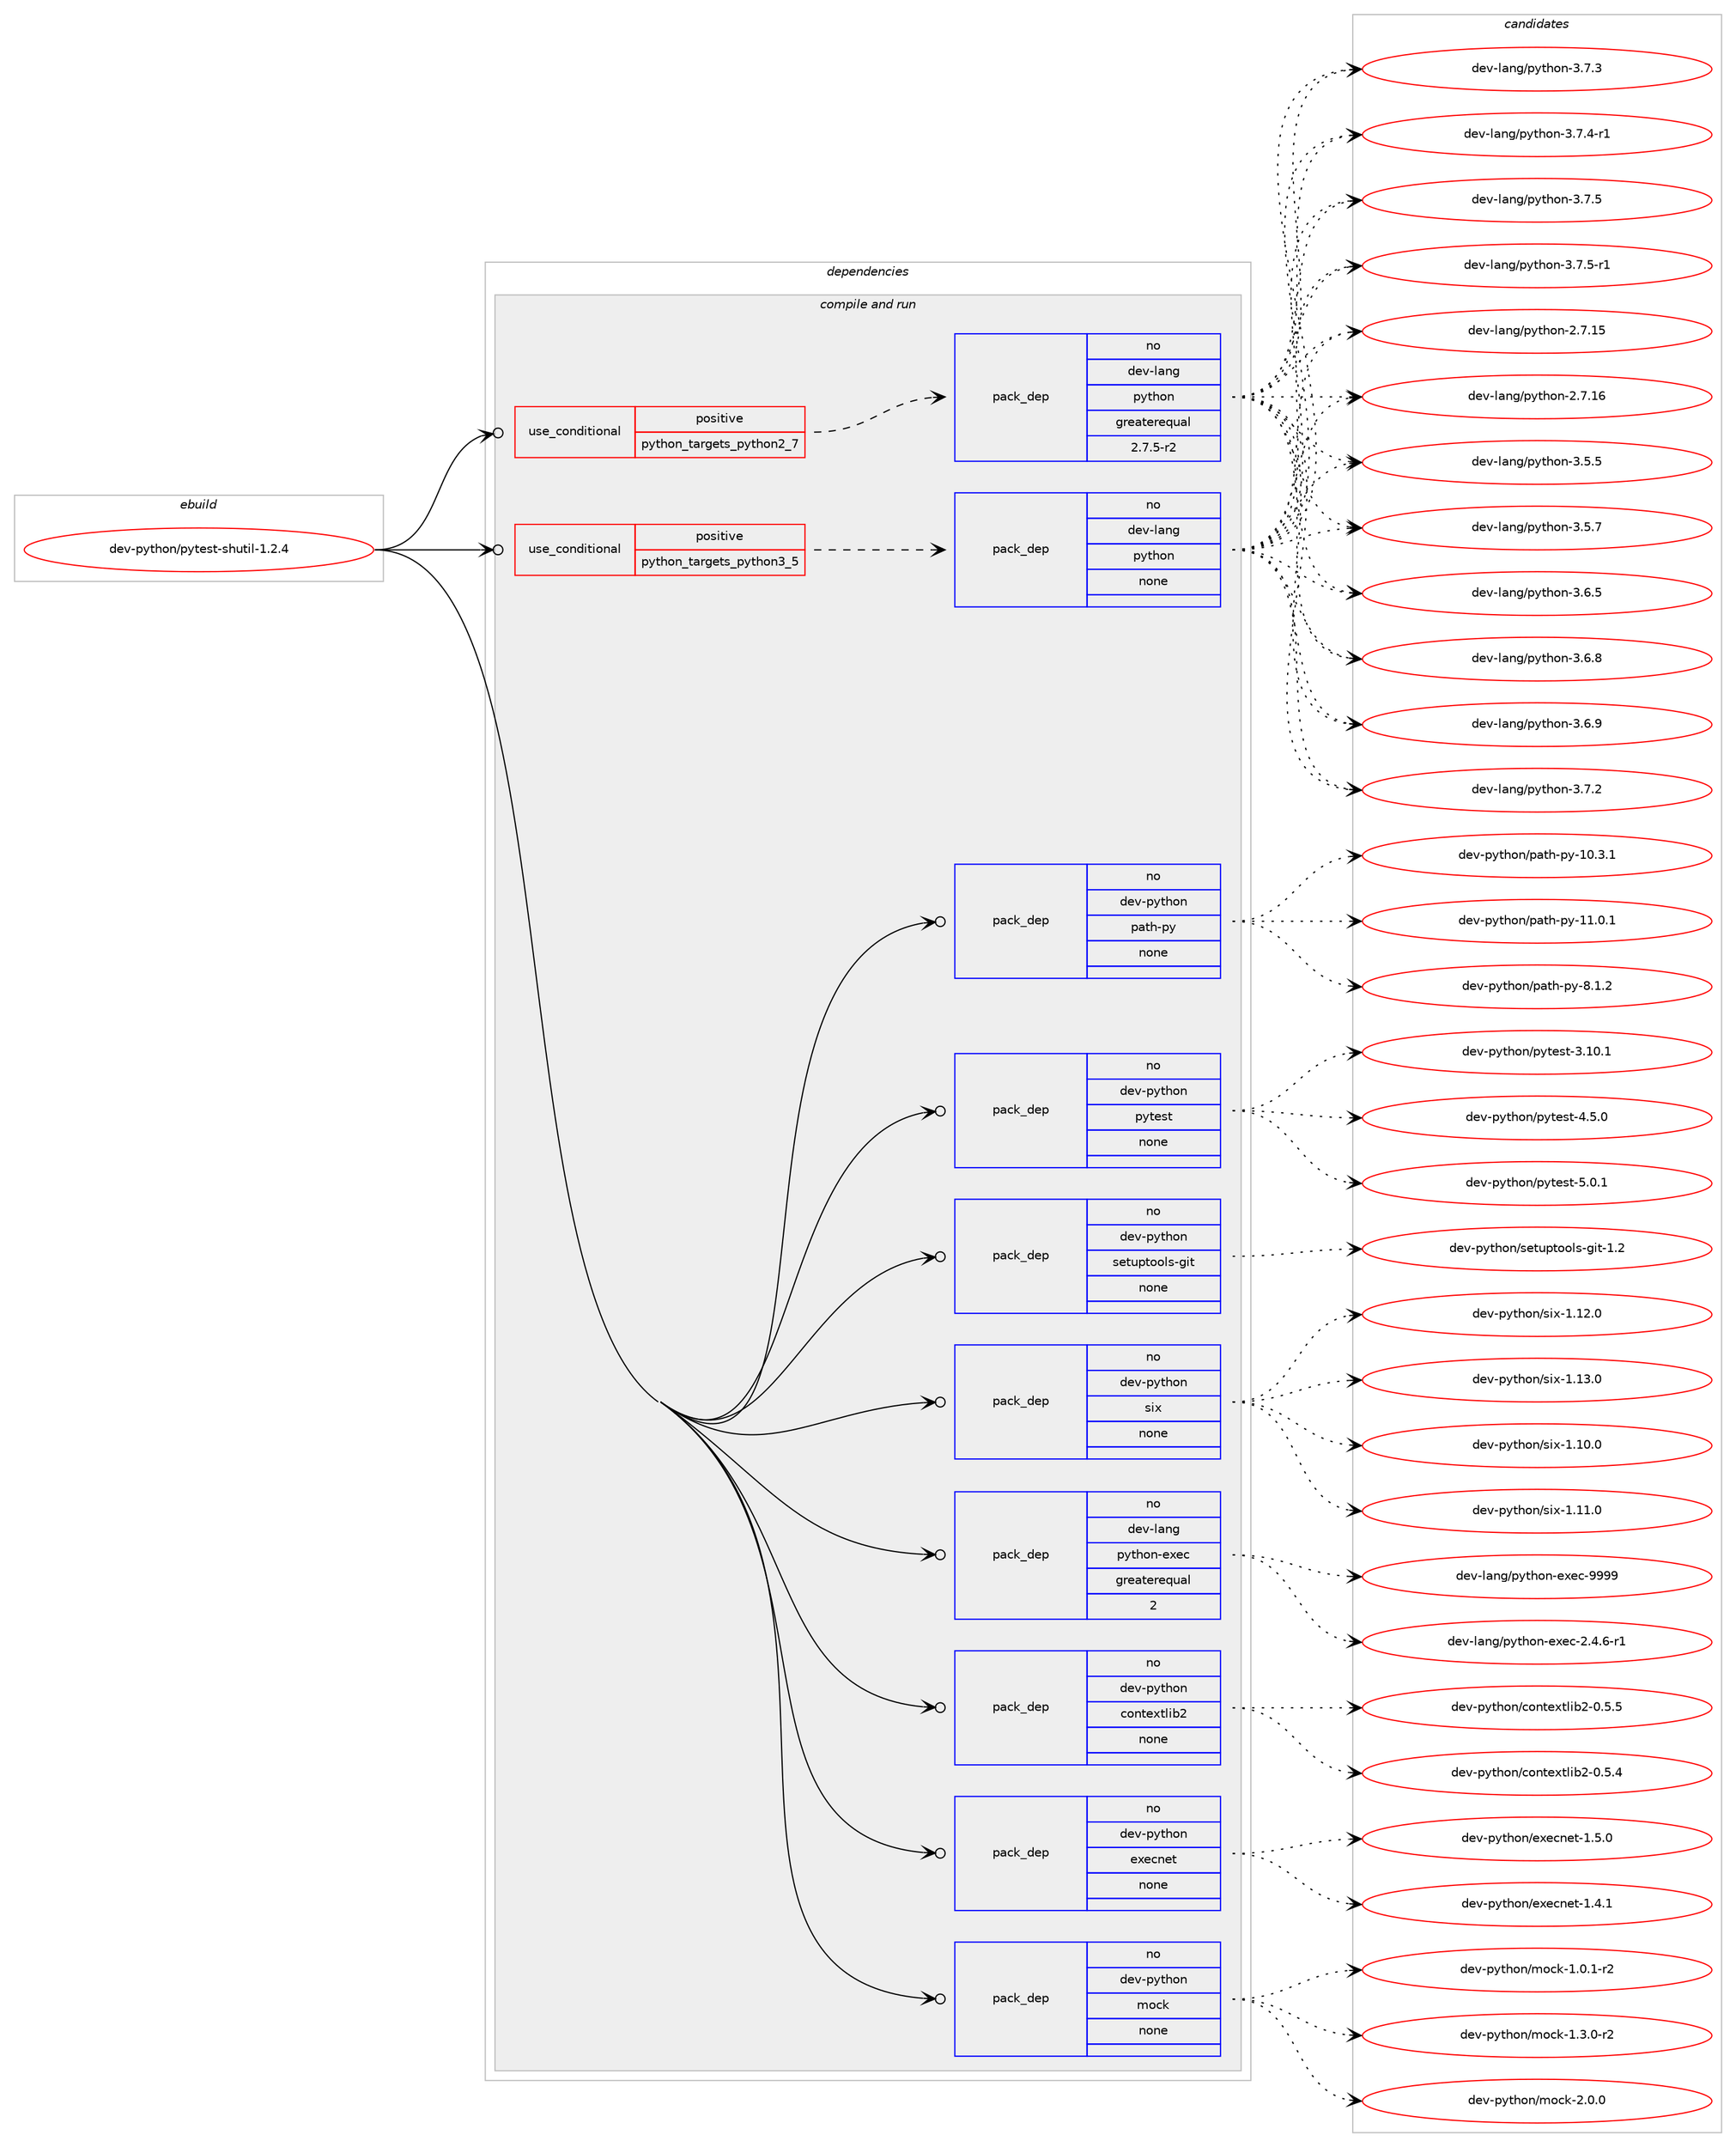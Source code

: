 digraph prolog {

# *************
# Graph options
# *************

newrank=true;
concentrate=true;
compound=true;
graph [rankdir=LR,fontname=Helvetica,fontsize=10,ranksep=1.5];#, ranksep=2.5, nodesep=0.2];
edge  [arrowhead=vee];
node  [fontname=Helvetica,fontsize=10];

# **********
# The ebuild
# **********

subgraph cluster_leftcol {
color=gray;
rank=same;
label=<<i>ebuild</i>>;
id [label="dev-python/pytest-shutil-1.2.4", color=red, width=4, href="../dev-python/pytest-shutil-1.2.4.svg"];
}

# ****************
# The dependencies
# ****************

subgraph cluster_midcol {
color=gray;
label=<<i>dependencies</i>>;
subgraph cluster_compile {
fillcolor="#eeeeee";
style=filled;
label=<<i>compile</i>>;
}
subgraph cluster_compileandrun {
fillcolor="#eeeeee";
style=filled;
label=<<i>compile and run</i>>;
subgraph cond147206 {
dependency629903 [label=<<TABLE BORDER="0" CELLBORDER="1" CELLSPACING="0" CELLPADDING="4"><TR><TD ROWSPAN="3" CELLPADDING="10">use_conditional</TD></TR><TR><TD>positive</TD></TR><TR><TD>python_targets_python2_7</TD></TR></TABLE>>, shape=none, color=red];
subgraph pack470831 {
dependency629904 [label=<<TABLE BORDER="0" CELLBORDER="1" CELLSPACING="0" CELLPADDING="4" WIDTH="220"><TR><TD ROWSPAN="6" CELLPADDING="30">pack_dep</TD></TR><TR><TD WIDTH="110">no</TD></TR><TR><TD>dev-lang</TD></TR><TR><TD>python</TD></TR><TR><TD>greaterequal</TD></TR><TR><TD>2.7.5-r2</TD></TR></TABLE>>, shape=none, color=blue];
}
dependency629903:e -> dependency629904:w [weight=20,style="dashed",arrowhead="vee"];
}
id:e -> dependency629903:w [weight=20,style="solid",arrowhead="odotvee"];
subgraph cond147207 {
dependency629905 [label=<<TABLE BORDER="0" CELLBORDER="1" CELLSPACING="0" CELLPADDING="4"><TR><TD ROWSPAN="3" CELLPADDING="10">use_conditional</TD></TR><TR><TD>positive</TD></TR><TR><TD>python_targets_python3_5</TD></TR></TABLE>>, shape=none, color=red];
subgraph pack470832 {
dependency629906 [label=<<TABLE BORDER="0" CELLBORDER="1" CELLSPACING="0" CELLPADDING="4" WIDTH="220"><TR><TD ROWSPAN="6" CELLPADDING="30">pack_dep</TD></TR><TR><TD WIDTH="110">no</TD></TR><TR><TD>dev-lang</TD></TR><TR><TD>python</TD></TR><TR><TD>none</TD></TR><TR><TD></TD></TR></TABLE>>, shape=none, color=blue];
}
dependency629905:e -> dependency629906:w [weight=20,style="dashed",arrowhead="vee"];
}
id:e -> dependency629905:w [weight=20,style="solid",arrowhead="odotvee"];
subgraph pack470833 {
dependency629907 [label=<<TABLE BORDER="0" CELLBORDER="1" CELLSPACING="0" CELLPADDING="4" WIDTH="220"><TR><TD ROWSPAN="6" CELLPADDING="30">pack_dep</TD></TR><TR><TD WIDTH="110">no</TD></TR><TR><TD>dev-lang</TD></TR><TR><TD>python-exec</TD></TR><TR><TD>greaterequal</TD></TR><TR><TD>2</TD></TR></TABLE>>, shape=none, color=blue];
}
id:e -> dependency629907:w [weight=20,style="solid",arrowhead="odotvee"];
subgraph pack470834 {
dependency629908 [label=<<TABLE BORDER="0" CELLBORDER="1" CELLSPACING="0" CELLPADDING="4" WIDTH="220"><TR><TD ROWSPAN="6" CELLPADDING="30">pack_dep</TD></TR><TR><TD WIDTH="110">no</TD></TR><TR><TD>dev-python</TD></TR><TR><TD>contextlib2</TD></TR><TR><TD>none</TD></TR><TR><TD></TD></TR></TABLE>>, shape=none, color=blue];
}
id:e -> dependency629908:w [weight=20,style="solid",arrowhead="odotvee"];
subgraph pack470835 {
dependency629909 [label=<<TABLE BORDER="0" CELLBORDER="1" CELLSPACING="0" CELLPADDING="4" WIDTH="220"><TR><TD ROWSPAN="6" CELLPADDING="30">pack_dep</TD></TR><TR><TD WIDTH="110">no</TD></TR><TR><TD>dev-python</TD></TR><TR><TD>execnet</TD></TR><TR><TD>none</TD></TR><TR><TD></TD></TR></TABLE>>, shape=none, color=blue];
}
id:e -> dependency629909:w [weight=20,style="solid",arrowhead="odotvee"];
subgraph pack470836 {
dependency629910 [label=<<TABLE BORDER="0" CELLBORDER="1" CELLSPACING="0" CELLPADDING="4" WIDTH="220"><TR><TD ROWSPAN="6" CELLPADDING="30">pack_dep</TD></TR><TR><TD WIDTH="110">no</TD></TR><TR><TD>dev-python</TD></TR><TR><TD>mock</TD></TR><TR><TD>none</TD></TR><TR><TD></TD></TR></TABLE>>, shape=none, color=blue];
}
id:e -> dependency629910:w [weight=20,style="solid",arrowhead="odotvee"];
subgraph pack470837 {
dependency629911 [label=<<TABLE BORDER="0" CELLBORDER="1" CELLSPACING="0" CELLPADDING="4" WIDTH="220"><TR><TD ROWSPAN="6" CELLPADDING="30">pack_dep</TD></TR><TR><TD WIDTH="110">no</TD></TR><TR><TD>dev-python</TD></TR><TR><TD>path-py</TD></TR><TR><TD>none</TD></TR><TR><TD></TD></TR></TABLE>>, shape=none, color=blue];
}
id:e -> dependency629911:w [weight=20,style="solid",arrowhead="odotvee"];
subgraph pack470838 {
dependency629912 [label=<<TABLE BORDER="0" CELLBORDER="1" CELLSPACING="0" CELLPADDING="4" WIDTH="220"><TR><TD ROWSPAN="6" CELLPADDING="30">pack_dep</TD></TR><TR><TD WIDTH="110">no</TD></TR><TR><TD>dev-python</TD></TR><TR><TD>pytest</TD></TR><TR><TD>none</TD></TR><TR><TD></TD></TR></TABLE>>, shape=none, color=blue];
}
id:e -> dependency629912:w [weight=20,style="solid",arrowhead="odotvee"];
subgraph pack470839 {
dependency629913 [label=<<TABLE BORDER="0" CELLBORDER="1" CELLSPACING="0" CELLPADDING="4" WIDTH="220"><TR><TD ROWSPAN="6" CELLPADDING="30">pack_dep</TD></TR><TR><TD WIDTH="110">no</TD></TR><TR><TD>dev-python</TD></TR><TR><TD>setuptools-git</TD></TR><TR><TD>none</TD></TR><TR><TD></TD></TR></TABLE>>, shape=none, color=blue];
}
id:e -> dependency629913:w [weight=20,style="solid",arrowhead="odotvee"];
subgraph pack470840 {
dependency629914 [label=<<TABLE BORDER="0" CELLBORDER="1" CELLSPACING="0" CELLPADDING="4" WIDTH="220"><TR><TD ROWSPAN="6" CELLPADDING="30">pack_dep</TD></TR><TR><TD WIDTH="110">no</TD></TR><TR><TD>dev-python</TD></TR><TR><TD>six</TD></TR><TR><TD>none</TD></TR><TR><TD></TD></TR></TABLE>>, shape=none, color=blue];
}
id:e -> dependency629914:w [weight=20,style="solid",arrowhead="odotvee"];
}
subgraph cluster_run {
fillcolor="#eeeeee";
style=filled;
label=<<i>run</i>>;
}
}

# **************
# The candidates
# **************

subgraph cluster_choices {
rank=same;
color=gray;
label=<<i>candidates</i>>;

subgraph choice470831 {
color=black;
nodesep=1;
choice10010111845108971101034711212111610411111045504655464953 [label="dev-lang/python-2.7.15", color=red, width=4,href="../dev-lang/python-2.7.15.svg"];
choice10010111845108971101034711212111610411111045504655464954 [label="dev-lang/python-2.7.16", color=red, width=4,href="../dev-lang/python-2.7.16.svg"];
choice100101118451089711010347112121116104111110455146534653 [label="dev-lang/python-3.5.5", color=red, width=4,href="../dev-lang/python-3.5.5.svg"];
choice100101118451089711010347112121116104111110455146534655 [label="dev-lang/python-3.5.7", color=red, width=4,href="../dev-lang/python-3.5.7.svg"];
choice100101118451089711010347112121116104111110455146544653 [label="dev-lang/python-3.6.5", color=red, width=4,href="../dev-lang/python-3.6.5.svg"];
choice100101118451089711010347112121116104111110455146544656 [label="dev-lang/python-3.6.8", color=red, width=4,href="../dev-lang/python-3.6.8.svg"];
choice100101118451089711010347112121116104111110455146544657 [label="dev-lang/python-3.6.9", color=red, width=4,href="../dev-lang/python-3.6.9.svg"];
choice100101118451089711010347112121116104111110455146554650 [label="dev-lang/python-3.7.2", color=red, width=4,href="../dev-lang/python-3.7.2.svg"];
choice100101118451089711010347112121116104111110455146554651 [label="dev-lang/python-3.7.3", color=red, width=4,href="../dev-lang/python-3.7.3.svg"];
choice1001011184510897110103471121211161041111104551465546524511449 [label="dev-lang/python-3.7.4-r1", color=red, width=4,href="../dev-lang/python-3.7.4-r1.svg"];
choice100101118451089711010347112121116104111110455146554653 [label="dev-lang/python-3.7.5", color=red, width=4,href="../dev-lang/python-3.7.5.svg"];
choice1001011184510897110103471121211161041111104551465546534511449 [label="dev-lang/python-3.7.5-r1", color=red, width=4,href="../dev-lang/python-3.7.5-r1.svg"];
dependency629904:e -> choice10010111845108971101034711212111610411111045504655464953:w [style=dotted,weight="100"];
dependency629904:e -> choice10010111845108971101034711212111610411111045504655464954:w [style=dotted,weight="100"];
dependency629904:e -> choice100101118451089711010347112121116104111110455146534653:w [style=dotted,weight="100"];
dependency629904:e -> choice100101118451089711010347112121116104111110455146534655:w [style=dotted,weight="100"];
dependency629904:e -> choice100101118451089711010347112121116104111110455146544653:w [style=dotted,weight="100"];
dependency629904:e -> choice100101118451089711010347112121116104111110455146544656:w [style=dotted,weight="100"];
dependency629904:e -> choice100101118451089711010347112121116104111110455146544657:w [style=dotted,weight="100"];
dependency629904:e -> choice100101118451089711010347112121116104111110455146554650:w [style=dotted,weight="100"];
dependency629904:e -> choice100101118451089711010347112121116104111110455146554651:w [style=dotted,weight="100"];
dependency629904:e -> choice1001011184510897110103471121211161041111104551465546524511449:w [style=dotted,weight="100"];
dependency629904:e -> choice100101118451089711010347112121116104111110455146554653:w [style=dotted,weight="100"];
dependency629904:e -> choice1001011184510897110103471121211161041111104551465546534511449:w [style=dotted,weight="100"];
}
subgraph choice470832 {
color=black;
nodesep=1;
choice10010111845108971101034711212111610411111045504655464953 [label="dev-lang/python-2.7.15", color=red, width=4,href="../dev-lang/python-2.7.15.svg"];
choice10010111845108971101034711212111610411111045504655464954 [label="dev-lang/python-2.7.16", color=red, width=4,href="../dev-lang/python-2.7.16.svg"];
choice100101118451089711010347112121116104111110455146534653 [label="dev-lang/python-3.5.5", color=red, width=4,href="../dev-lang/python-3.5.5.svg"];
choice100101118451089711010347112121116104111110455146534655 [label="dev-lang/python-3.5.7", color=red, width=4,href="../dev-lang/python-3.5.7.svg"];
choice100101118451089711010347112121116104111110455146544653 [label="dev-lang/python-3.6.5", color=red, width=4,href="../dev-lang/python-3.6.5.svg"];
choice100101118451089711010347112121116104111110455146544656 [label="dev-lang/python-3.6.8", color=red, width=4,href="../dev-lang/python-3.6.8.svg"];
choice100101118451089711010347112121116104111110455146544657 [label="dev-lang/python-3.6.9", color=red, width=4,href="../dev-lang/python-3.6.9.svg"];
choice100101118451089711010347112121116104111110455146554650 [label="dev-lang/python-3.7.2", color=red, width=4,href="../dev-lang/python-3.7.2.svg"];
choice100101118451089711010347112121116104111110455146554651 [label="dev-lang/python-3.7.3", color=red, width=4,href="../dev-lang/python-3.7.3.svg"];
choice1001011184510897110103471121211161041111104551465546524511449 [label="dev-lang/python-3.7.4-r1", color=red, width=4,href="../dev-lang/python-3.7.4-r1.svg"];
choice100101118451089711010347112121116104111110455146554653 [label="dev-lang/python-3.7.5", color=red, width=4,href="../dev-lang/python-3.7.5.svg"];
choice1001011184510897110103471121211161041111104551465546534511449 [label="dev-lang/python-3.7.5-r1", color=red, width=4,href="../dev-lang/python-3.7.5-r1.svg"];
dependency629906:e -> choice10010111845108971101034711212111610411111045504655464953:w [style=dotted,weight="100"];
dependency629906:e -> choice10010111845108971101034711212111610411111045504655464954:w [style=dotted,weight="100"];
dependency629906:e -> choice100101118451089711010347112121116104111110455146534653:w [style=dotted,weight="100"];
dependency629906:e -> choice100101118451089711010347112121116104111110455146534655:w [style=dotted,weight="100"];
dependency629906:e -> choice100101118451089711010347112121116104111110455146544653:w [style=dotted,weight="100"];
dependency629906:e -> choice100101118451089711010347112121116104111110455146544656:w [style=dotted,weight="100"];
dependency629906:e -> choice100101118451089711010347112121116104111110455146544657:w [style=dotted,weight="100"];
dependency629906:e -> choice100101118451089711010347112121116104111110455146554650:w [style=dotted,weight="100"];
dependency629906:e -> choice100101118451089711010347112121116104111110455146554651:w [style=dotted,weight="100"];
dependency629906:e -> choice1001011184510897110103471121211161041111104551465546524511449:w [style=dotted,weight="100"];
dependency629906:e -> choice100101118451089711010347112121116104111110455146554653:w [style=dotted,weight="100"];
dependency629906:e -> choice1001011184510897110103471121211161041111104551465546534511449:w [style=dotted,weight="100"];
}
subgraph choice470833 {
color=black;
nodesep=1;
choice10010111845108971101034711212111610411111045101120101994550465246544511449 [label="dev-lang/python-exec-2.4.6-r1", color=red, width=4,href="../dev-lang/python-exec-2.4.6-r1.svg"];
choice10010111845108971101034711212111610411111045101120101994557575757 [label="dev-lang/python-exec-9999", color=red, width=4,href="../dev-lang/python-exec-9999.svg"];
dependency629907:e -> choice10010111845108971101034711212111610411111045101120101994550465246544511449:w [style=dotted,weight="100"];
dependency629907:e -> choice10010111845108971101034711212111610411111045101120101994557575757:w [style=dotted,weight="100"];
}
subgraph choice470834 {
color=black;
nodesep=1;
choice1001011184511212111610411111047991111101161011201161081059850454846534652 [label="dev-python/contextlib2-0.5.4", color=red, width=4,href="../dev-python/contextlib2-0.5.4.svg"];
choice1001011184511212111610411111047991111101161011201161081059850454846534653 [label="dev-python/contextlib2-0.5.5", color=red, width=4,href="../dev-python/contextlib2-0.5.5.svg"];
dependency629908:e -> choice1001011184511212111610411111047991111101161011201161081059850454846534652:w [style=dotted,weight="100"];
dependency629908:e -> choice1001011184511212111610411111047991111101161011201161081059850454846534653:w [style=dotted,weight="100"];
}
subgraph choice470835 {
color=black;
nodesep=1;
choice100101118451121211161041111104710112010199110101116454946524649 [label="dev-python/execnet-1.4.1", color=red, width=4,href="../dev-python/execnet-1.4.1.svg"];
choice100101118451121211161041111104710112010199110101116454946534648 [label="dev-python/execnet-1.5.0", color=red, width=4,href="../dev-python/execnet-1.5.0.svg"];
dependency629909:e -> choice100101118451121211161041111104710112010199110101116454946524649:w [style=dotted,weight="100"];
dependency629909:e -> choice100101118451121211161041111104710112010199110101116454946534648:w [style=dotted,weight="100"];
}
subgraph choice470836 {
color=black;
nodesep=1;
choice1001011184511212111610411111047109111991074549464846494511450 [label="dev-python/mock-1.0.1-r2", color=red, width=4,href="../dev-python/mock-1.0.1-r2.svg"];
choice1001011184511212111610411111047109111991074549465146484511450 [label="dev-python/mock-1.3.0-r2", color=red, width=4,href="../dev-python/mock-1.3.0-r2.svg"];
choice100101118451121211161041111104710911199107455046484648 [label="dev-python/mock-2.0.0", color=red, width=4,href="../dev-python/mock-2.0.0.svg"];
dependency629910:e -> choice1001011184511212111610411111047109111991074549464846494511450:w [style=dotted,weight="100"];
dependency629910:e -> choice1001011184511212111610411111047109111991074549465146484511450:w [style=dotted,weight="100"];
dependency629910:e -> choice100101118451121211161041111104710911199107455046484648:w [style=dotted,weight="100"];
}
subgraph choice470837 {
color=black;
nodesep=1;
choice1001011184511212111610411111047112971161044511212145494846514649 [label="dev-python/path-py-10.3.1", color=red, width=4,href="../dev-python/path-py-10.3.1.svg"];
choice1001011184511212111610411111047112971161044511212145494946484649 [label="dev-python/path-py-11.0.1", color=red, width=4,href="../dev-python/path-py-11.0.1.svg"];
choice10010111845112121116104111110471129711610445112121455646494650 [label="dev-python/path-py-8.1.2", color=red, width=4,href="../dev-python/path-py-8.1.2.svg"];
dependency629911:e -> choice1001011184511212111610411111047112971161044511212145494846514649:w [style=dotted,weight="100"];
dependency629911:e -> choice1001011184511212111610411111047112971161044511212145494946484649:w [style=dotted,weight="100"];
dependency629911:e -> choice10010111845112121116104111110471129711610445112121455646494650:w [style=dotted,weight="100"];
}
subgraph choice470838 {
color=black;
nodesep=1;
choice100101118451121211161041111104711212111610111511645514649484649 [label="dev-python/pytest-3.10.1", color=red, width=4,href="../dev-python/pytest-3.10.1.svg"];
choice1001011184511212111610411111047112121116101115116455246534648 [label="dev-python/pytest-4.5.0", color=red, width=4,href="../dev-python/pytest-4.5.0.svg"];
choice1001011184511212111610411111047112121116101115116455346484649 [label="dev-python/pytest-5.0.1", color=red, width=4,href="../dev-python/pytest-5.0.1.svg"];
dependency629912:e -> choice100101118451121211161041111104711212111610111511645514649484649:w [style=dotted,weight="100"];
dependency629912:e -> choice1001011184511212111610411111047112121116101115116455246534648:w [style=dotted,weight="100"];
dependency629912:e -> choice1001011184511212111610411111047112121116101115116455346484649:w [style=dotted,weight="100"];
}
subgraph choice470839 {
color=black;
nodesep=1;
choice10010111845112121116104111110471151011161171121161111111081154510310511645494650 [label="dev-python/setuptools-git-1.2", color=red, width=4,href="../dev-python/setuptools-git-1.2.svg"];
dependency629913:e -> choice10010111845112121116104111110471151011161171121161111111081154510310511645494650:w [style=dotted,weight="100"];
}
subgraph choice470840 {
color=black;
nodesep=1;
choice100101118451121211161041111104711510512045494649484648 [label="dev-python/six-1.10.0", color=red, width=4,href="../dev-python/six-1.10.0.svg"];
choice100101118451121211161041111104711510512045494649494648 [label="dev-python/six-1.11.0", color=red, width=4,href="../dev-python/six-1.11.0.svg"];
choice100101118451121211161041111104711510512045494649504648 [label="dev-python/six-1.12.0", color=red, width=4,href="../dev-python/six-1.12.0.svg"];
choice100101118451121211161041111104711510512045494649514648 [label="dev-python/six-1.13.0", color=red, width=4,href="../dev-python/six-1.13.0.svg"];
dependency629914:e -> choice100101118451121211161041111104711510512045494649484648:w [style=dotted,weight="100"];
dependency629914:e -> choice100101118451121211161041111104711510512045494649494648:w [style=dotted,weight="100"];
dependency629914:e -> choice100101118451121211161041111104711510512045494649504648:w [style=dotted,weight="100"];
dependency629914:e -> choice100101118451121211161041111104711510512045494649514648:w [style=dotted,weight="100"];
}
}

}
